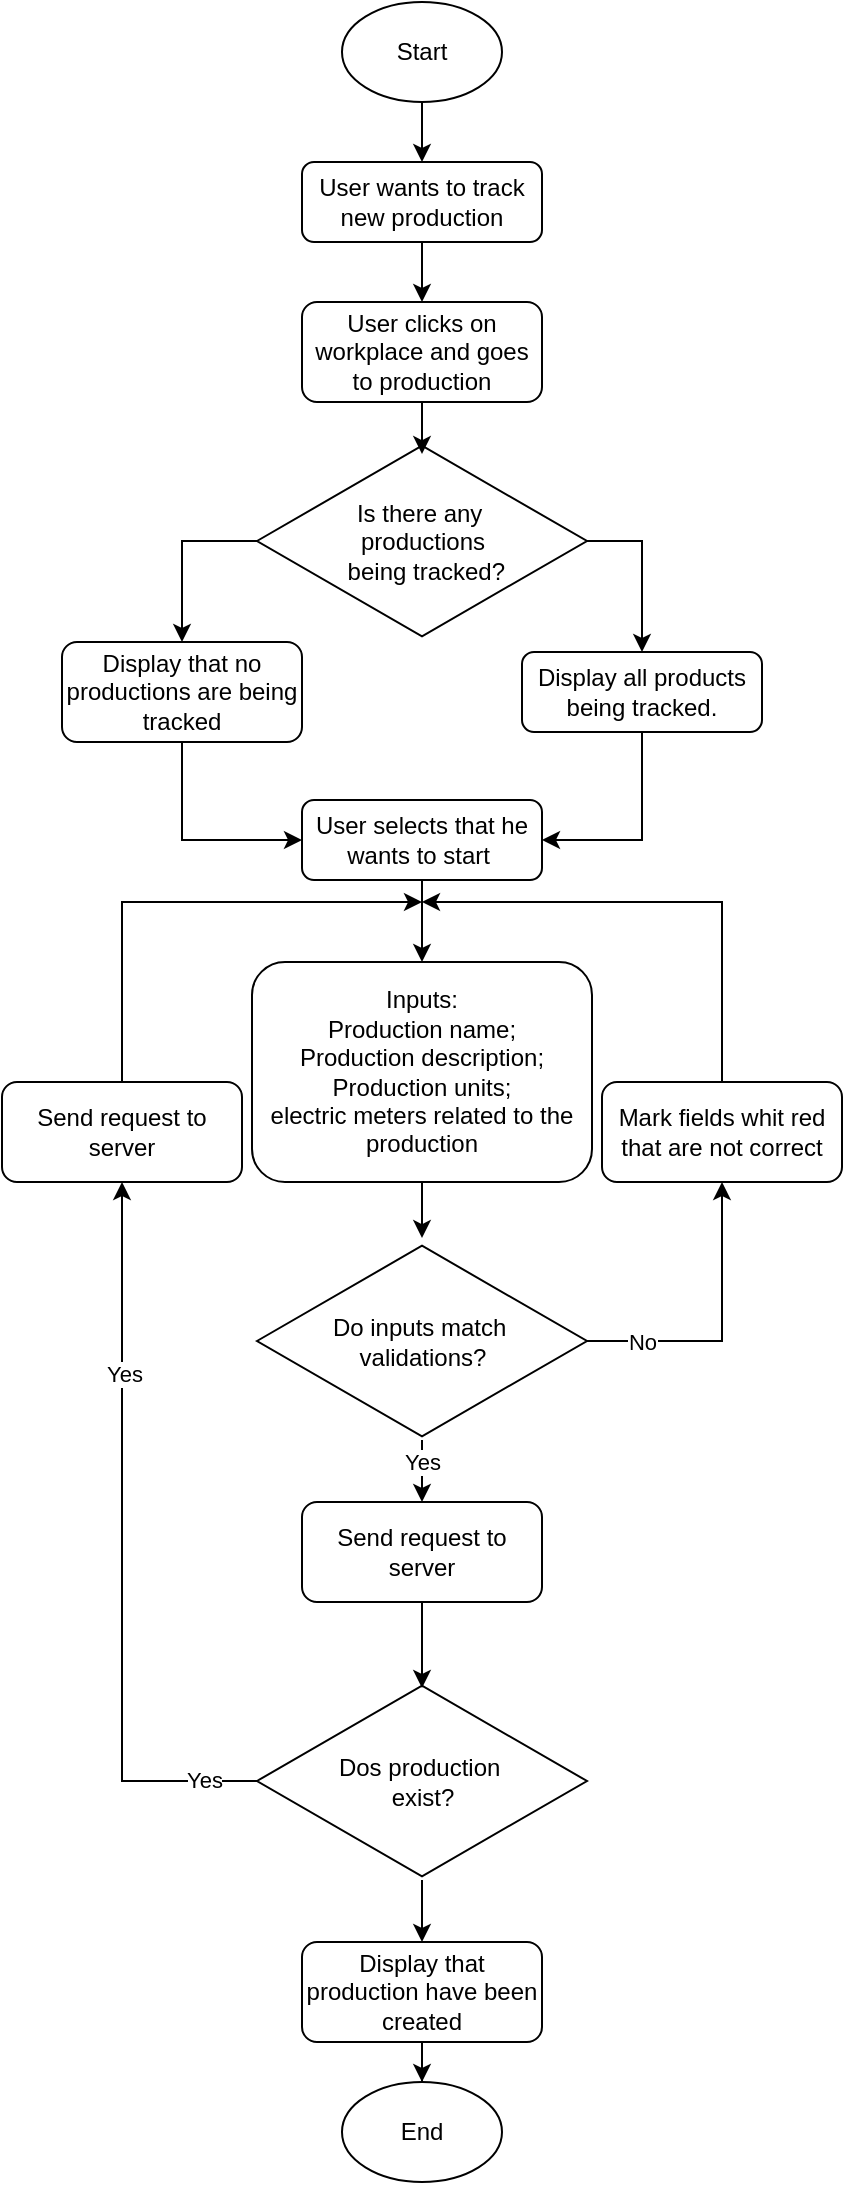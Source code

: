 <mxfile version="24.9.3">
  <diagram id="C5RBs43oDa-KdzZeNtuy" name="Page-1">
    <mxGraphModel dx="1426" dy="789" grid="1" gridSize="10" guides="1" tooltips="1" connect="1" arrows="1" fold="1" page="1" pageScale="1" pageWidth="827" pageHeight="1169" math="0" shadow="0">
      <root>
        <mxCell id="WIyWlLk6GJQsqaUBKTNV-0" />
        <mxCell id="WIyWlLk6GJQsqaUBKTNV-1" parent="WIyWlLk6GJQsqaUBKTNV-0" />
        <mxCell id="NNTlE53_2eXwklK0wf1_-18" style="edgeStyle=orthogonalEdgeStyle;rounded=0;orthogonalLoop=1;jettySize=auto;html=1;entryX=0.5;entryY=0;entryDx=0;entryDy=0;" parent="WIyWlLk6GJQsqaUBKTNV-1" source="WIyWlLk6GJQsqaUBKTNV-3" target="NNTlE53_2eXwklK0wf1_-1" edge="1">
          <mxGeometry relative="1" as="geometry" />
        </mxCell>
        <mxCell id="WIyWlLk6GJQsqaUBKTNV-3" value="User wants to track new production" style="rounded=1;whiteSpace=wrap;html=1;fontSize=12;glass=0;strokeWidth=1;shadow=0;" parent="WIyWlLk6GJQsqaUBKTNV-1" vertex="1">
          <mxGeometry x="330" y="100" width="120" height="40" as="geometry" />
        </mxCell>
        <mxCell id="NNTlE53_2eXwklK0wf1_-19" style="edgeStyle=orthogonalEdgeStyle;rounded=0;orthogonalLoop=1;jettySize=auto;html=1;" parent="WIyWlLk6GJQsqaUBKTNV-1" source="NNTlE53_2eXwklK0wf1_-0" target="WIyWlLk6GJQsqaUBKTNV-3" edge="1">
          <mxGeometry relative="1" as="geometry" />
        </mxCell>
        <mxCell id="NNTlE53_2eXwklK0wf1_-0" value="Start" style="ellipse;whiteSpace=wrap;html=1;" parent="WIyWlLk6GJQsqaUBKTNV-1" vertex="1">
          <mxGeometry x="350" y="20" width="80" height="50" as="geometry" />
        </mxCell>
        <mxCell id="NNTlE53_2eXwklK0wf1_-1" value="User clicks on workplace and goes to production" style="rounded=1;whiteSpace=wrap;html=1;fontSize=12;glass=0;strokeWidth=1;shadow=0;" parent="WIyWlLk6GJQsqaUBKTNV-1" vertex="1">
          <mxGeometry x="330" y="170" width="120" height="50" as="geometry" />
        </mxCell>
        <mxCell id="NNTlE53_2eXwklK0wf1_-7" style="edgeStyle=orthogonalEdgeStyle;rounded=0;orthogonalLoop=1;jettySize=auto;html=1;entryX=0.5;entryY=0;entryDx=0;entryDy=0;" parent="WIyWlLk6GJQsqaUBKTNV-1" source="NNTlE53_2eXwklK0wf1_-3" target="NNTlE53_2eXwklK0wf1_-6" edge="1">
          <mxGeometry relative="1" as="geometry">
            <Array as="points">
              <mxPoint x="500" y="290" />
            </Array>
          </mxGeometry>
        </mxCell>
        <mxCell id="NNTlE53_2eXwklK0wf1_-8" style="edgeStyle=orthogonalEdgeStyle;rounded=0;orthogonalLoop=1;jettySize=auto;html=1;entryX=0.5;entryY=0;entryDx=0;entryDy=0;" parent="WIyWlLk6GJQsqaUBKTNV-1" source="NNTlE53_2eXwklK0wf1_-3" target="NNTlE53_2eXwklK0wf1_-5" edge="1">
          <mxGeometry relative="1" as="geometry">
            <Array as="points">
              <mxPoint x="270" y="290" />
            </Array>
          </mxGeometry>
        </mxCell>
        <mxCell id="NNTlE53_2eXwklK0wf1_-3" value="Is there any&amp;nbsp;&lt;div&gt;productions&lt;/div&gt;&lt;div&gt;&amp;nbsp;being tracked?&lt;/div&gt;" style="html=1;whiteSpace=wrap;aspect=fixed;shape=isoRectangle;" parent="WIyWlLk6GJQsqaUBKTNV-1" vertex="1">
          <mxGeometry x="307.5" y="240" width="165" height="99" as="geometry" />
        </mxCell>
        <mxCell id="NNTlE53_2eXwklK0wf1_-20" style="edgeStyle=orthogonalEdgeStyle;rounded=0;orthogonalLoop=1;jettySize=auto;html=1;entryX=0.5;entryY=0;entryDx=0;entryDy=0;" parent="WIyWlLk6GJQsqaUBKTNV-1" source="NNTlE53_2eXwklK0wf1_-4" target="NNTlE53_2eXwklK0wf1_-11" edge="1">
          <mxGeometry relative="1" as="geometry" />
        </mxCell>
        <mxCell id="NNTlE53_2eXwklK0wf1_-30" value="Yes" style="edgeLabel;html=1;align=center;verticalAlign=middle;resizable=0;points=[];" parent="NNTlE53_2eXwklK0wf1_-20" vertex="1" connectable="0">
          <mxGeometry x="-0.755" y="-1" relative="1" as="geometry">
            <mxPoint x="1" y="5" as="offset" />
          </mxGeometry>
        </mxCell>
        <mxCell id="NNTlE53_2eXwklK0wf1_-27" style="edgeStyle=orthogonalEdgeStyle;rounded=0;orthogonalLoop=1;jettySize=auto;html=1;entryX=0.5;entryY=1;entryDx=0;entryDy=0;" parent="WIyWlLk6GJQsqaUBKTNV-1" source="NNTlE53_2eXwklK0wf1_-4" target="NNTlE53_2eXwklK0wf1_-21" edge="1">
          <mxGeometry relative="1" as="geometry" />
        </mxCell>
        <mxCell id="NNTlE53_2eXwklK0wf1_-29" value="No" style="edgeLabel;html=1;align=center;verticalAlign=middle;resizable=0;points=[];" parent="NNTlE53_2eXwklK0wf1_-27" vertex="1" connectable="0">
          <mxGeometry x="-0.585" y="-2" relative="1" as="geometry">
            <mxPoint x="-3" y="-2" as="offset" />
          </mxGeometry>
        </mxCell>
        <mxCell id="NNTlE53_2eXwklK0wf1_-4" value="Do inputs match&amp;nbsp;&lt;div&gt;validations?&lt;/div&gt;" style="html=1;whiteSpace=wrap;aspect=fixed;shape=isoRectangle;" parent="WIyWlLk6GJQsqaUBKTNV-1" vertex="1">
          <mxGeometry x="307.5" y="640" width="165" height="99" as="geometry" />
        </mxCell>
        <mxCell id="NNTlE53_2eXwklK0wf1_-12" style="edgeStyle=orthogonalEdgeStyle;rounded=0;orthogonalLoop=1;jettySize=auto;html=1;entryX=0;entryY=0.5;entryDx=0;entryDy=0;" parent="WIyWlLk6GJQsqaUBKTNV-1" source="NNTlE53_2eXwklK0wf1_-5" target="NNTlE53_2eXwklK0wf1_-9" edge="1">
          <mxGeometry relative="1" as="geometry" />
        </mxCell>
        <mxCell id="NNTlE53_2eXwklK0wf1_-5" value="Display that no productions are being tracked" style="rounded=1;whiteSpace=wrap;html=1;fontSize=12;glass=0;strokeWidth=1;shadow=0;" parent="WIyWlLk6GJQsqaUBKTNV-1" vertex="1">
          <mxGeometry x="210" y="340" width="120" height="50" as="geometry" />
        </mxCell>
        <mxCell id="NNTlE53_2eXwklK0wf1_-13" style="edgeStyle=orthogonalEdgeStyle;rounded=0;orthogonalLoop=1;jettySize=auto;html=1;entryX=1;entryY=0.5;entryDx=0;entryDy=0;" parent="WIyWlLk6GJQsqaUBKTNV-1" source="NNTlE53_2eXwklK0wf1_-6" target="NNTlE53_2eXwklK0wf1_-9" edge="1">
          <mxGeometry relative="1" as="geometry" />
        </mxCell>
        <mxCell id="NNTlE53_2eXwklK0wf1_-6" value="Display all products being tracked." style="rounded=1;whiteSpace=wrap;html=1;fontSize=12;glass=0;strokeWidth=1;shadow=0;" parent="WIyWlLk6GJQsqaUBKTNV-1" vertex="1">
          <mxGeometry x="440" y="345" width="120" height="40" as="geometry" />
        </mxCell>
        <mxCell id="NNTlE53_2eXwklK0wf1_-14" style="edgeStyle=orthogonalEdgeStyle;rounded=0;orthogonalLoop=1;jettySize=auto;html=1;" parent="WIyWlLk6GJQsqaUBKTNV-1" source="NNTlE53_2eXwklK0wf1_-9" target="NNTlE53_2eXwklK0wf1_-10" edge="1">
          <mxGeometry relative="1" as="geometry" />
        </mxCell>
        <mxCell id="NNTlE53_2eXwklK0wf1_-9" value="User selects that he wants to start&amp;nbsp;" style="rounded=1;whiteSpace=wrap;html=1;fontSize=12;glass=0;strokeWidth=1;shadow=0;" parent="WIyWlLk6GJQsqaUBKTNV-1" vertex="1">
          <mxGeometry x="330" y="419" width="120" height="40" as="geometry" />
        </mxCell>
        <mxCell id="NNTlE53_2eXwklK0wf1_-10" value="Inputs:&lt;div&gt;Production name;&lt;/div&gt;&lt;div style=&quot;&quot;&gt;Production description; Production units;&lt;/div&gt;&lt;div style=&quot;&quot;&gt;electric meters related to the production&lt;/div&gt;" style="rounded=1;whiteSpace=wrap;html=1;fontSize=12;glass=0;strokeWidth=1;shadow=0;" parent="WIyWlLk6GJQsqaUBKTNV-1" vertex="1">
          <mxGeometry x="305" y="500" width="170" height="110" as="geometry" />
        </mxCell>
        <mxCell id="NNTlE53_2eXwklK0wf1_-11" value="Send request to server" style="rounded=1;whiteSpace=wrap;html=1;fontSize=12;glass=0;strokeWidth=1;shadow=0;" parent="WIyWlLk6GJQsqaUBKTNV-1" vertex="1">
          <mxGeometry x="330" y="770" width="120" height="50" as="geometry" />
        </mxCell>
        <mxCell id="NNTlE53_2eXwklK0wf1_-16" style="edgeStyle=orthogonalEdgeStyle;rounded=0;orthogonalLoop=1;jettySize=auto;html=1;entryX=0.5;entryY=-0.02;entryDx=0;entryDy=0;entryPerimeter=0;" parent="WIyWlLk6GJQsqaUBKTNV-1" source="NNTlE53_2eXwklK0wf1_-10" target="NNTlE53_2eXwklK0wf1_-4" edge="1">
          <mxGeometry relative="1" as="geometry" />
        </mxCell>
        <mxCell id="NNTlE53_2eXwklK0wf1_-17" style="edgeStyle=orthogonalEdgeStyle;rounded=0;orthogonalLoop=1;jettySize=auto;html=1;entryX=0.5;entryY=0.061;entryDx=0;entryDy=0;entryPerimeter=0;" parent="WIyWlLk6GJQsqaUBKTNV-1" source="NNTlE53_2eXwklK0wf1_-1" target="NNTlE53_2eXwklK0wf1_-3" edge="1">
          <mxGeometry relative="1" as="geometry" />
        </mxCell>
        <mxCell id="NNTlE53_2eXwklK0wf1_-25" style="edgeStyle=orthogonalEdgeStyle;rounded=0;orthogonalLoop=1;jettySize=auto;html=1;" parent="WIyWlLk6GJQsqaUBKTNV-1" source="NNTlE53_2eXwklK0wf1_-21" edge="1">
          <mxGeometry relative="1" as="geometry">
            <mxPoint x="390" y="470" as="targetPoint" />
            <Array as="points">
              <mxPoint x="540" y="470" />
            </Array>
          </mxGeometry>
        </mxCell>
        <mxCell id="NNTlE53_2eXwklK0wf1_-21" value="Mark fields whit red that are not correct" style="rounded=1;whiteSpace=wrap;html=1;fontSize=12;glass=0;strokeWidth=1;shadow=0;" parent="WIyWlLk6GJQsqaUBKTNV-1" vertex="1">
          <mxGeometry x="480" y="560" width="120" height="50" as="geometry" />
        </mxCell>
        <mxCell id="NNTlE53_2eXwklK0wf1_-28" style="edgeStyle=orthogonalEdgeStyle;rounded=0;orthogonalLoop=1;jettySize=auto;html=1;entryX=0.5;entryY=1;entryDx=0;entryDy=0;" parent="WIyWlLk6GJQsqaUBKTNV-1" source="NNTlE53_2eXwklK0wf1_-22" target="NNTlE53_2eXwklK0wf1_-24" edge="1">
          <mxGeometry relative="1" as="geometry" />
        </mxCell>
        <mxCell id="NNTlE53_2eXwklK0wf1_-31" value="Yes" style="edgeLabel;html=1;align=center;verticalAlign=middle;resizable=0;points=[];" parent="NNTlE53_2eXwklK0wf1_-28" vertex="1" connectable="0">
          <mxGeometry x="-0.85" y="-1" relative="1" as="geometry">
            <mxPoint x="1" as="offset" />
          </mxGeometry>
        </mxCell>
        <mxCell id="NNTlE53_2eXwklK0wf1_-32" value="Yes" style="edgeLabel;html=1;align=center;verticalAlign=middle;resizable=0;points=[];" parent="NNTlE53_2eXwklK0wf1_-28" vertex="1" connectable="0">
          <mxGeometry x="0.477" y="-1" relative="1" as="geometry">
            <mxPoint as="offset" />
          </mxGeometry>
        </mxCell>
        <mxCell id="NNTlE53_2eXwklK0wf1_-35" style="edgeStyle=orthogonalEdgeStyle;rounded=0;orthogonalLoop=1;jettySize=auto;html=1;entryX=0.5;entryY=0;entryDx=0;entryDy=0;" parent="WIyWlLk6GJQsqaUBKTNV-1" source="NNTlE53_2eXwklK0wf1_-22" target="NNTlE53_2eXwklK0wf1_-34" edge="1">
          <mxGeometry relative="1" as="geometry" />
        </mxCell>
        <mxCell id="NNTlE53_2eXwklK0wf1_-22" value="Dos production&amp;nbsp;&lt;div&gt;exist?&lt;/div&gt;" style="html=1;whiteSpace=wrap;aspect=fixed;shape=isoRectangle;" parent="WIyWlLk6GJQsqaUBKTNV-1" vertex="1">
          <mxGeometry x="307.5" y="860" width="165" height="99" as="geometry" />
        </mxCell>
        <mxCell id="NNTlE53_2eXwklK0wf1_-23" style="edgeStyle=orthogonalEdgeStyle;rounded=0;orthogonalLoop=1;jettySize=auto;html=1;entryX=0.5;entryY=0.03;entryDx=0;entryDy=0;entryPerimeter=0;" parent="WIyWlLk6GJQsqaUBKTNV-1" source="NNTlE53_2eXwklK0wf1_-11" target="NNTlE53_2eXwklK0wf1_-22" edge="1">
          <mxGeometry relative="1" as="geometry" />
        </mxCell>
        <mxCell id="NNTlE53_2eXwklK0wf1_-26" style="edgeStyle=orthogonalEdgeStyle;rounded=0;orthogonalLoop=1;jettySize=auto;html=1;" parent="WIyWlLk6GJQsqaUBKTNV-1" source="NNTlE53_2eXwklK0wf1_-24" edge="1">
          <mxGeometry relative="1" as="geometry">
            <mxPoint x="390" y="470" as="targetPoint" />
            <Array as="points">
              <mxPoint x="240" y="470" />
            </Array>
          </mxGeometry>
        </mxCell>
        <mxCell id="NNTlE53_2eXwklK0wf1_-24" value="Send request to server" style="rounded=1;whiteSpace=wrap;html=1;fontSize=12;glass=0;strokeWidth=1;shadow=0;" parent="WIyWlLk6GJQsqaUBKTNV-1" vertex="1">
          <mxGeometry x="180" y="560" width="120" height="50" as="geometry" />
        </mxCell>
        <mxCell id="NNTlE53_2eXwklK0wf1_-33" value="End" style="ellipse;whiteSpace=wrap;html=1;" parent="WIyWlLk6GJQsqaUBKTNV-1" vertex="1">
          <mxGeometry x="350" y="1060" width="80" height="50" as="geometry" />
        </mxCell>
        <mxCell id="NNTlE53_2eXwklK0wf1_-36" style="edgeStyle=orthogonalEdgeStyle;rounded=0;orthogonalLoop=1;jettySize=auto;html=1;entryX=0.5;entryY=0;entryDx=0;entryDy=0;" parent="WIyWlLk6GJQsqaUBKTNV-1" source="NNTlE53_2eXwklK0wf1_-34" target="NNTlE53_2eXwklK0wf1_-33" edge="1">
          <mxGeometry relative="1" as="geometry" />
        </mxCell>
        <mxCell id="NNTlE53_2eXwklK0wf1_-34" value="Display that production have been created" style="rounded=1;whiteSpace=wrap;html=1;fontSize=12;glass=0;strokeWidth=1;shadow=0;" parent="WIyWlLk6GJQsqaUBKTNV-1" vertex="1">
          <mxGeometry x="330" y="990" width="120" height="50" as="geometry" />
        </mxCell>
      </root>
    </mxGraphModel>
  </diagram>
</mxfile>
